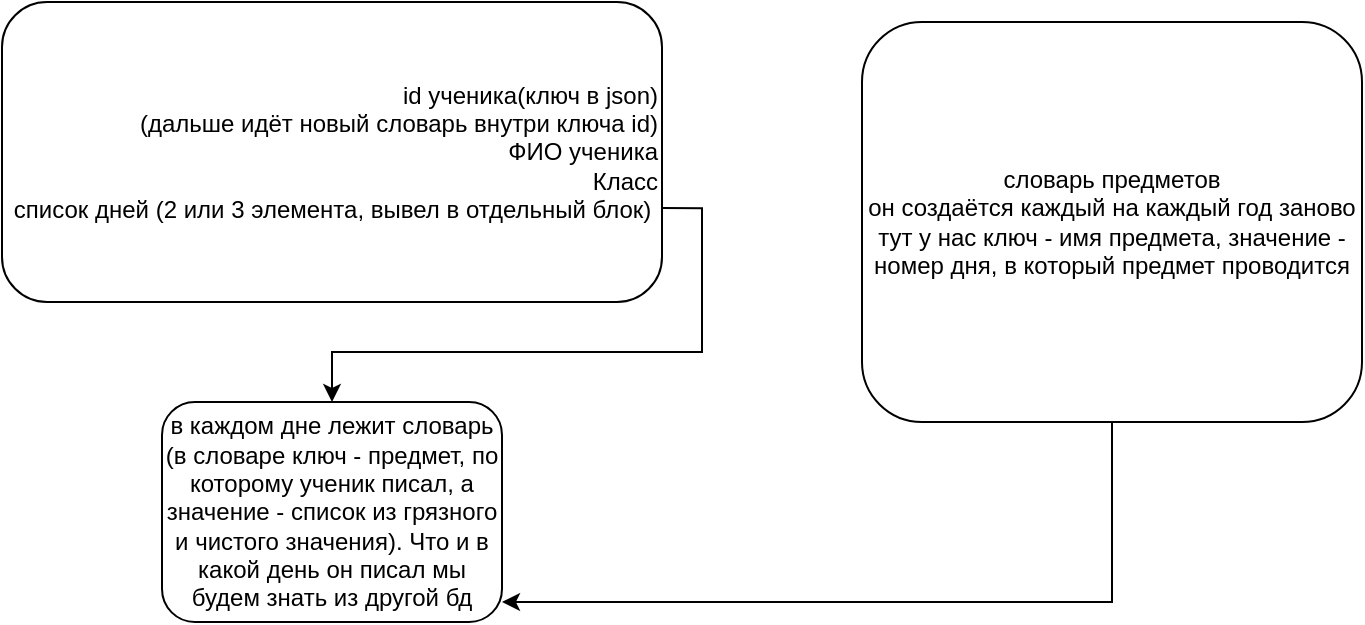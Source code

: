 <mxfile version="14.4.3" type="github">
  <diagram id="UFUwRPEJ9SJEd8TAvmAk" name="Page-1">
    <mxGraphModel dx="677" dy="376" grid="1" gridSize="10" guides="1" tooltips="1" connect="1" arrows="1" fold="1" page="1" pageScale="1" pageWidth="827" pageHeight="1169" math="0" shadow="0">
      <root>
        <mxCell id="0" />
        <mxCell id="1" parent="0" />
        <mxCell id="N3bUxBADYNFP1AeT-vm2-4" style="edgeStyle=orthogonalEdgeStyle;rounded=0;orthogonalLoop=1;jettySize=auto;html=1;exitX=1;exitY=0.687;exitDx=0;exitDy=0;exitPerimeter=0;" edge="1" parent="1" source="N3bUxBADYNFP1AeT-vm2-1" target="N3bUxBADYNFP1AeT-vm2-5">
          <mxGeometry relative="1" as="geometry">
            <mxPoint x="480" y="133" as="targetPoint" />
          </mxGeometry>
        </mxCell>
        <mxCell id="N3bUxBADYNFP1AeT-vm2-1" value="id ученика(ключ в json)&lt;br&gt;(дальше идёт новый словарь внутри ключа id)&lt;br&gt;ФИО ученика&lt;br&gt;Класс&lt;br&gt;список дней (2 или 3 элемента, вывел в отдельный блок)&amp;nbsp;" style="rounded=1;whiteSpace=wrap;html=1;align=right;" vertex="1" parent="1">
          <mxGeometry x="40" y="30" width="330" height="150" as="geometry" />
        </mxCell>
        <mxCell id="N3bUxBADYNFP1AeT-vm2-2" style="edgeStyle=orthogonalEdgeStyle;rounded=0;orthogonalLoop=1;jettySize=auto;html=1;exitX=0.5;exitY=1;exitDx=0;exitDy=0;" edge="1" parent="1" source="N3bUxBADYNFP1AeT-vm2-1" target="N3bUxBADYNFP1AeT-vm2-1">
          <mxGeometry relative="1" as="geometry" />
        </mxCell>
        <mxCell id="N3bUxBADYNFP1AeT-vm2-5" value="в каждом дне лежит словарь (в словаре ключ - предмет, по которому ученик писал, а значение - список из грязного и чистого значения). Что и в какой день он писал мы будем знать из другой бд" style="rounded=1;whiteSpace=wrap;html=1;" vertex="1" parent="1">
          <mxGeometry x="120" y="230" width="170" height="110" as="geometry" />
        </mxCell>
        <mxCell id="N3bUxBADYNFP1AeT-vm2-7" style="edgeStyle=orthogonalEdgeStyle;rounded=0;orthogonalLoop=1;jettySize=auto;html=1;" edge="1" parent="1" source="N3bUxBADYNFP1AeT-vm2-6" target="N3bUxBADYNFP1AeT-vm2-5">
          <mxGeometry relative="1" as="geometry">
            <Array as="points">
              <mxPoint x="595" y="330" />
            </Array>
          </mxGeometry>
        </mxCell>
        <mxCell id="N3bUxBADYNFP1AeT-vm2-6" value="словарь предметов&lt;br&gt;он создаётся каждый на каждый год заново&lt;br&gt;тут у нас ключ - имя предмета, значение - номер дня, в который предмет проводится" style="rounded=1;whiteSpace=wrap;html=1;" vertex="1" parent="1">
          <mxGeometry x="470" y="40" width="250" height="200" as="geometry" />
        </mxCell>
      </root>
    </mxGraphModel>
  </diagram>
</mxfile>
